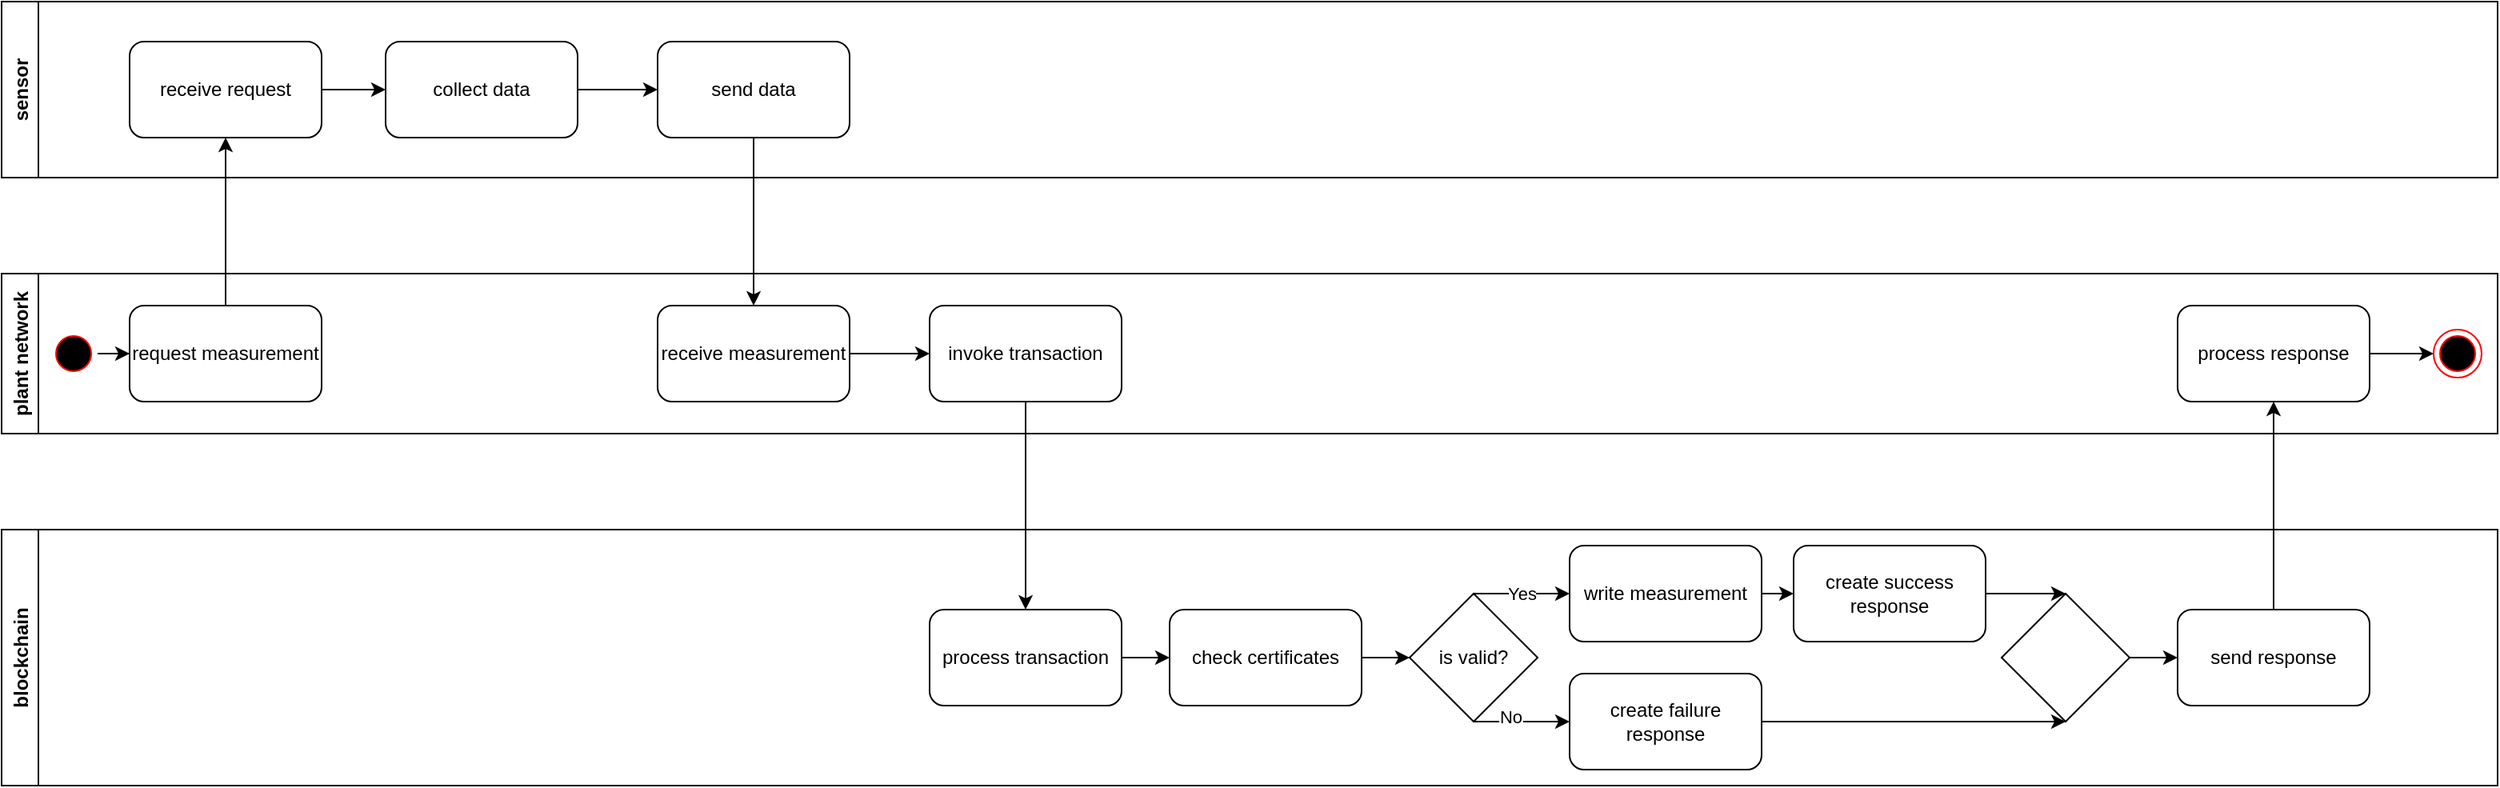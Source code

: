 <mxfile version="15.4.0" type="device"><diagram name="Page-1" id="74e2e168-ea6b-b213-b513-2b3c1d86103e"><mxGraphModel dx="1186" dy="599" grid="1" gridSize="10" guides="1" tooltips="1" connect="1" arrows="1" fold="1" page="1" pageScale="1" pageWidth="1100" pageHeight="850" background="#FFFFFF" math="0" shadow="0"><root><mxCell id="0"/><mxCell id="1" parent="0"/><mxCell id="l73iIH9l8MaO5wn2g5On-1" value="sensor" style="swimlane;horizontal=0;" parent="1" vertex="1"><mxGeometry x="80" y="110" width="1560" height="110" as="geometry"/></mxCell><mxCell id="l73iIH9l8MaO5wn2g5On-12" style="edgeStyle=orthogonalEdgeStyle;rounded=0;orthogonalLoop=1;jettySize=auto;html=1;exitX=1;exitY=0.5;exitDx=0;exitDy=0;" parent="l73iIH9l8MaO5wn2g5On-1" source="l73iIH9l8MaO5wn2g5On-6" target="l73iIH9l8MaO5wn2g5On-7" edge="1"><mxGeometry relative="1" as="geometry"/></mxCell><mxCell id="l73iIH9l8MaO5wn2g5On-6" value="receive request" style="rounded=1;whiteSpace=wrap;html=1;" parent="l73iIH9l8MaO5wn2g5On-1" vertex="1"><mxGeometry x="80" y="25" width="120" height="60" as="geometry"/></mxCell><mxCell id="l73iIH9l8MaO5wn2g5On-13" style="edgeStyle=orthogonalEdgeStyle;rounded=0;orthogonalLoop=1;jettySize=auto;html=1;exitX=1;exitY=0.5;exitDx=0;exitDy=0;entryX=0;entryY=0.5;entryDx=0;entryDy=0;" parent="l73iIH9l8MaO5wn2g5On-1" source="l73iIH9l8MaO5wn2g5On-7" target="l73iIH9l8MaO5wn2g5On-8" edge="1"><mxGeometry relative="1" as="geometry"/></mxCell><mxCell id="l73iIH9l8MaO5wn2g5On-7" value="collect data" style="rounded=1;whiteSpace=wrap;html=1;" parent="l73iIH9l8MaO5wn2g5On-1" vertex="1"><mxGeometry x="240" y="25" width="120" height="60" as="geometry"/></mxCell><mxCell id="l73iIH9l8MaO5wn2g5On-8" value="send data" style="rounded=1;whiteSpace=wrap;html=1;" parent="l73iIH9l8MaO5wn2g5On-1" vertex="1"><mxGeometry x="410" y="25" width="120" height="60" as="geometry"/></mxCell><mxCell id="l73iIH9l8MaO5wn2g5On-2" value="plant network" style="swimlane;horizontal=0;" parent="1" vertex="1"><mxGeometry x="80" y="280" width="1560" height="100" as="geometry"/></mxCell><mxCell id="l73iIH9l8MaO5wn2g5On-5" value="request measurement" style="rounded=1;whiteSpace=wrap;html=1;" parent="l73iIH9l8MaO5wn2g5On-2" vertex="1"><mxGeometry x="80" y="20" width="120" height="60" as="geometry"/></mxCell><mxCell id="l73iIH9l8MaO5wn2g5On-16" style="edgeStyle=orthogonalEdgeStyle;rounded=0;orthogonalLoop=1;jettySize=auto;html=1;exitX=1;exitY=0.5;exitDx=0;exitDy=0;" parent="l73iIH9l8MaO5wn2g5On-2" source="l73iIH9l8MaO5wn2g5On-9" target="l73iIH9l8MaO5wn2g5On-15" edge="1"><mxGeometry relative="1" as="geometry"/></mxCell><mxCell id="l73iIH9l8MaO5wn2g5On-9" value="receive measurement" style="rounded=1;whiteSpace=wrap;html=1;" parent="l73iIH9l8MaO5wn2g5On-2" vertex="1"><mxGeometry x="410" y="20" width="120" height="60" as="geometry"/></mxCell><mxCell id="l73iIH9l8MaO5wn2g5On-15" value="invoke transaction" style="rounded=1;whiteSpace=wrap;html=1;" parent="l73iIH9l8MaO5wn2g5On-2" vertex="1"><mxGeometry x="580" y="20" width="120" height="60" as="geometry"/></mxCell><mxCell id="ZVvmK6b4C84VO06UlKMo-11" style="edgeStyle=orthogonalEdgeStyle;rounded=0;orthogonalLoop=1;jettySize=auto;html=1;exitX=1;exitY=0.5;exitDx=0;exitDy=0;entryX=0;entryY=0.5;entryDx=0;entryDy=0;" parent="l73iIH9l8MaO5wn2g5On-2" source="l73iIH9l8MaO5wn2g5On-40" target="ZVvmK6b4C84VO06UlKMo-10" edge="1"><mxGeometry relative="1" as="geometry"/></mxCell><mxCell id="l73iIH9l8MaO5wn2g5On-40" value="process response" style="rounded=1;whiteSpace=wrap;html=1;" parent="l73iIH9l8MaO5wn2g5On-2" vertex="1"><mxGeometry x="1360" y="20" width="120" height="60" as="geometry"/></mxCell><mxCell id="ZVvmK6b4C84VO06UlKMo-3" style="edgeStyle=orthogonalEdgeStyle;rounded=0;orthogonalLoop=1;jettySize=auto;html=1;exitX=1;exitY=0.5;exitDx=0;exitDy=0;" parent="l73iIH9l8MaO5wn2g5On-2" source="ZVvmK6b4C84VO06UlKMo-1" target="l73iIH9l8MaO5wn2g5On-5" edge="1"><mxGeometry relative="1" as="geometry"/></mxCell><mxCell id="ZVvmK6b4C84VO06UlKMo-1" value="" style="ellipse;html=1;shape=startState;fillColor=#000000;strokeColor=#ff0000;" parent="l73iIH9l8MaO5wn2g5On-2" vertex="1"><mxGeometry x="30" y="35" width="30" height="30" as="geometry"/></mxCell><mxCell id="ZVvmK6b4C84VO06UlKMo-10" value="" style="ellipse;html=1;shape=endState;fillColor=#000000;strokeColor=#ff0000;" parent="l73iIH9l8MaO5wn2g5On-2" vertex="1"><mxGeometry x="1520" y="35" width="30" height="30" as="geometry"/></mxCell><mxCell id="l73iIH9l8MaO5wn2g5On-3" value="blockchain" style="swimlane;horizontal=0;" parent="1" vertex="1"><mxGeometry x="80" y="440" width="1560" height="160" as="geometry"/></mxCell><mxCell id="l73iIH9l8MaO5wn2g5On-20" style="edgeStyle=orthogonalEdgeStyle;rounded=0;orthogonalLoop=1;jettySize=auto;html=1;exitX=1;exitY=0.5;exitDx=0;exitDy=0;" parent="l73iIH9l8MaO5wn2g5On-3" source="l73iIH9l8MaO5wn2g5On-17" target="l73iIH9l8MaO5wn2g5On-19" edge="1"><mxGeometry relative="1" as="geometry"/></mxCell><mxCell id="l73iIH9l8MaO5wn2g5On-17" value="process transaction" style="rounded=1;whiteSpace=wrap;html=1;" parent="l73iIH9l8MaO5wn2g5On-3" vertex="1"><mxGeometry x="580" y="50" width="120" height="60" as="geometry"/></mxCell><mxCell id="l73iIH9l8MaO5wn2g5On-22" style="edgeStyle=orthogonalEdgeStyle;rounded=0;orthogonalLoop=1;jettySize=auto;html=1;exitX=1;exitY=0.5;exitDx=0;exitDy=0;" parent="l73iIH9l8MaO5wn2g5On-3" source="l73iIH9l8MaO5wn2g5On-19" target="l73iIH9l8MaO5wn2g5On-21" edge="1"><mxGeometry relative="1" as="geometry"/></mxCell><mxCell id="l73iIH9l8MaO5wn2g5On-19" value="check certificates" style="rounded=1;whiteSpace=wrap;html=1;" parent="l73iIH9l8MaO5wn2g5On-3" vertex="1"><mxGeometry x="730" y="50" width="120" height="60" as="geometry"/></mxCell><mxCell id="ZVvmK6b4C84VO06UlKMo-5" style="edgeStyle=orthogonalEdgeStyle;rounded=0;orthogonalLoop=1;jettySize=auto;html=1;exitX=0.5;exitY=1;exitDx=0;exitDy=0;entryX=0;entryY=0.5;entryDx=0;entryDy=0;" parent="l73iIH9l8MaO5wn2g5On-3" source="l73iIH9l8MaO5wn2g5On-21" target="l73iIH9l8MaO5wn2g5On-24" edge="1"><mxGeometry relative="1" as="geometry"><Array as="points"><mxPoint x="970" y="120"/><mxPoint x="970" y="120"/></Array></mxGeometry></mxCell><mxCell id="ZVvmK6b4C84VO06UlKMo-7" value="No" style="edgeLabel;html=1;align=center;verticalAlign=middle;resizable=0;points=[];" parent="ZVvmK6b4C84VO06UlKMo-5" vertex="1" connectable="0"><mxGeometry x="-0.233" y="3" relative="1" as="geometry"><mxPoint as="offset"/></mxGeometry></mxCell><mxCell id="ZVvmK6b4C84VO06UlKMo-6" value="Yes" style="edgeStyle=orthogonalEdgeStyle;rounded=0;orthogonalLoop=1;jettySize=auto;html=1;exitX=0.5;exitY=0;exitDx=0;exitDy=0;entryX=0;entryY=0.5;entryDx=0;entryDy=0;" parent="l73iIH9l8MaO5wn2g5On-3" source="l73iIH9l8MaO5wn2g5On-21" target="l73iIH9l8MaO5wn2g5On-42" edge="1"><mxGeometry relative="1" as="geometry"><Array as="points"><mxPoint x="950" y="40"/><mxPoint x="950" y="40"/></Array></mxGeometry></mxCell><mxCell id="l73iIH9l8MaO5wn2g5On-21" value="is valid?" style="rhombus;whiteSpace=wrap;html=1;" parent="l73iIH9l8MaO5wn2g5On-3" vertex="1"><mxGeometry x="880" y="40" width="80" height="80" as="geometry"/></mxCell><mxCell id="ZVvmK6b4C84VO06UlKMo-9" style="edgeStyle=orthogonalEdgeStyle;rounded=0;orthogonalLoop=1;jettySize=auto;html=1;exitX=1;exitY=0.5;exitDx=0;exitDy=0;entryX=0.5;entryY=1;entryDx=0;entryDy=0;" parent="l73iIH9l8MaO5wn2g5On-3" source="l73iIH9l8MaO5wn2g5On-24" target="l73iIH9l8MaO5wn2g5On-32" edge="1"><mxGeometry relative="1" as="geometry"><Array as="points"><mxPoint x="1230" y="120"/><mxPoint x="1230" y="120"/></Array></mxGeometry></mxCell><mxCell id="l73iIH9l8MaO5wn2g5On-24" value="create failure response" style="rounded=1;whiteSpace=wrap;html=1;" parent="l73iIH9l8MaO5wn2g5On-3" vertex="1"><mxGeometry x="980" y="90" width="120" height="60" as="geometry"/></mxCell><mxCell id="l73iIH9l8MaO5wn2g5On-37" style="edgeStyle=orthogonalEdgeStyle;rounded=0;orthogonalLoop=1;jettySize=auto;html=1;exitX=1;exitY=0.5;exitDx=0;exitDy=0;entryX=0;entryY=0.5;entryDx=0;entryDy=0;" parent="l73iIH9l8MaO5wn2g5On-3" source="l73iIH9l8MaO5wn2g5On-32" target="l73iIH9l8MaO5wn2g5On-36" edge="1"><mxGeometry relative="1" as="geometry"/></mxCell><mxCell id="l73iIH9l8MaO5wn2g5On-32" value="" style="rhombus;whiteSpace=wrap;html=1;" parent="l73iIH9l8MaO5wn2g5On-3" vertex="1"><mxGeometry x="1250" y="40" width="80" height="80" as="geometry"/></mxCell><mxCell id="l73iIH9l8MaO5wn2g5On-36" value="send response" style="rounded=1;whiteSpace=wrap;html=1;" parent="l73iIH9l8MaO5wn2g5On-3" vertex="1"><mxGeometry x="1360" y="50" width="120" height="60" as="geometry"/></mxCell><mxCell id="l73iIH9l8MaO5wn2g5On-45" style="edgeStyle=orthogonalEdgeStyle;rounded=0;orthogonalLoop=1;jettySize=auto;html=1;exitX=1;exitY=0.5;exitDx=0;exitDy=0;entryX=0;entryY=0.5;entryDx=0;entryDy=0;" parent="l73iIH9l8MaO5wn2g5On-3" source="l73iIH9l8MaO5wn2g5On-42" target="l73iIH9l8MaO5wn2g5On-23" edge="1"><mxGeometry relative="1" as="geometry"/></mxCell><mxCell id="l73iIH9l8MaO5wn2g5On-42" value="write measurement" style="rounded=1;whiteSpace=wrap;html=1;" parent="l73iIH9l8MaO5wn2g5On-3" vertex="1"><mxGeometry x="980" y="10" width="120" height="60" as="geometry"/></mxCell><mxCell id="ZVvmK6b4C84VO06UlKMo-8" style="edgeStyle=orthogonalEdgeStyle;rounded=0;orthogonalLoop=1;jettySize=auto;html=1;exitX=1;exitY=0.5;exitDx=0;exitDy=0;entryX=0.5;entryY=0;entryDx=0;entryDy=0;" parent="l73iIH9l8MaO5wn2g5On-3" source="l73iIH9l8MaO5wn2g5On-23" target="l73iIH9l8MaO5wn2g5On-32" edge="1"><mxGeometry relative="1" as="geometry"><Array as="points"><mxPoint x="1280" y="40"/><mxPoint x="1280" y="40"/></Array></mxGeometry></mxCell><mxCell id="l73iIH9l8MaO5wn2g5On-23" value="create success response" style="rounded=1;whiteSpace=wrap;html=1;" parent="l73iIH9l8MaO5wn2g5On-3" vertex="1"><mxGeometry x="1120" y="10" width="120" height="60" as="geometry"/></mxCell><mxCell id="l73iIH9l8MaO5wn2g5On-11" style="edgeStyle=orthogonalEdgeStyle;rounded=0;orthogonalLoop=1;jettySize=auto;html=1;exitX=0.5;exitY=0;exitDx=0;exitDy=0;" parent="1" source="l73iIH9l8MaO5wn2g5On-5" target="l73iIH9l8MaO5wn2g5On-6" edge="1"><mxGeometry relative="1" as="geometry"/></mxCell><mxCell id="l73iIH9l8MaO5wn2g5On-14" style="edgeStyle=orthogonalEdgeStyle;rounded=0;orthogonalLoop=1;jettySize=auto;html=1;exitX=0.5;exitY=1;exitDx=0;exitDy=0;entryX=0.5;entryY=0;entryDx=0;entryDy=0;" parent="1" source="l73iIH9l8MaO5wn2g5On-8" target="l73iIH9l8MaO5wn2g5On-9" edge="1"><mxGeometry relative="1" as="geometry"/></mxCell><mxCell id="l73iIH9l8MaO5wn2g5On-18" style="edgeStyle=orthogonalEdgeStyle;rounded=0;orthogonalLoop=1;jettySize=auto;html=1;exitX=0.5;exitY=1;exitDx=0;exitDy=0;" parent="1" source="l73iIH9l8MaO5wn2g5On-15" target="l73iIH9l8MaO5wn2g5On-17" edge="1"><mxGeometry relative="1" as="geometry"/></mxCell><mxCell id="ZVvmK6b4C84VO06UlKMo-4" style="edgeStyle=orthogonalEdgeStyle;rounded=0;orthogonalLoop=1;jettySize=auto;html=1;exitX=0.5;exitY=0;exitDx=0;exitDy=0;" parent="1" source="l73iIH9l8MaO5wn2g5On-36" target="l73iIH9l8MaO5wn2g5On-40" edge="1"><mxGeometry relative="1" as="geometry"/></mxCell></root></mxGraphModel></diagram></mxfile>